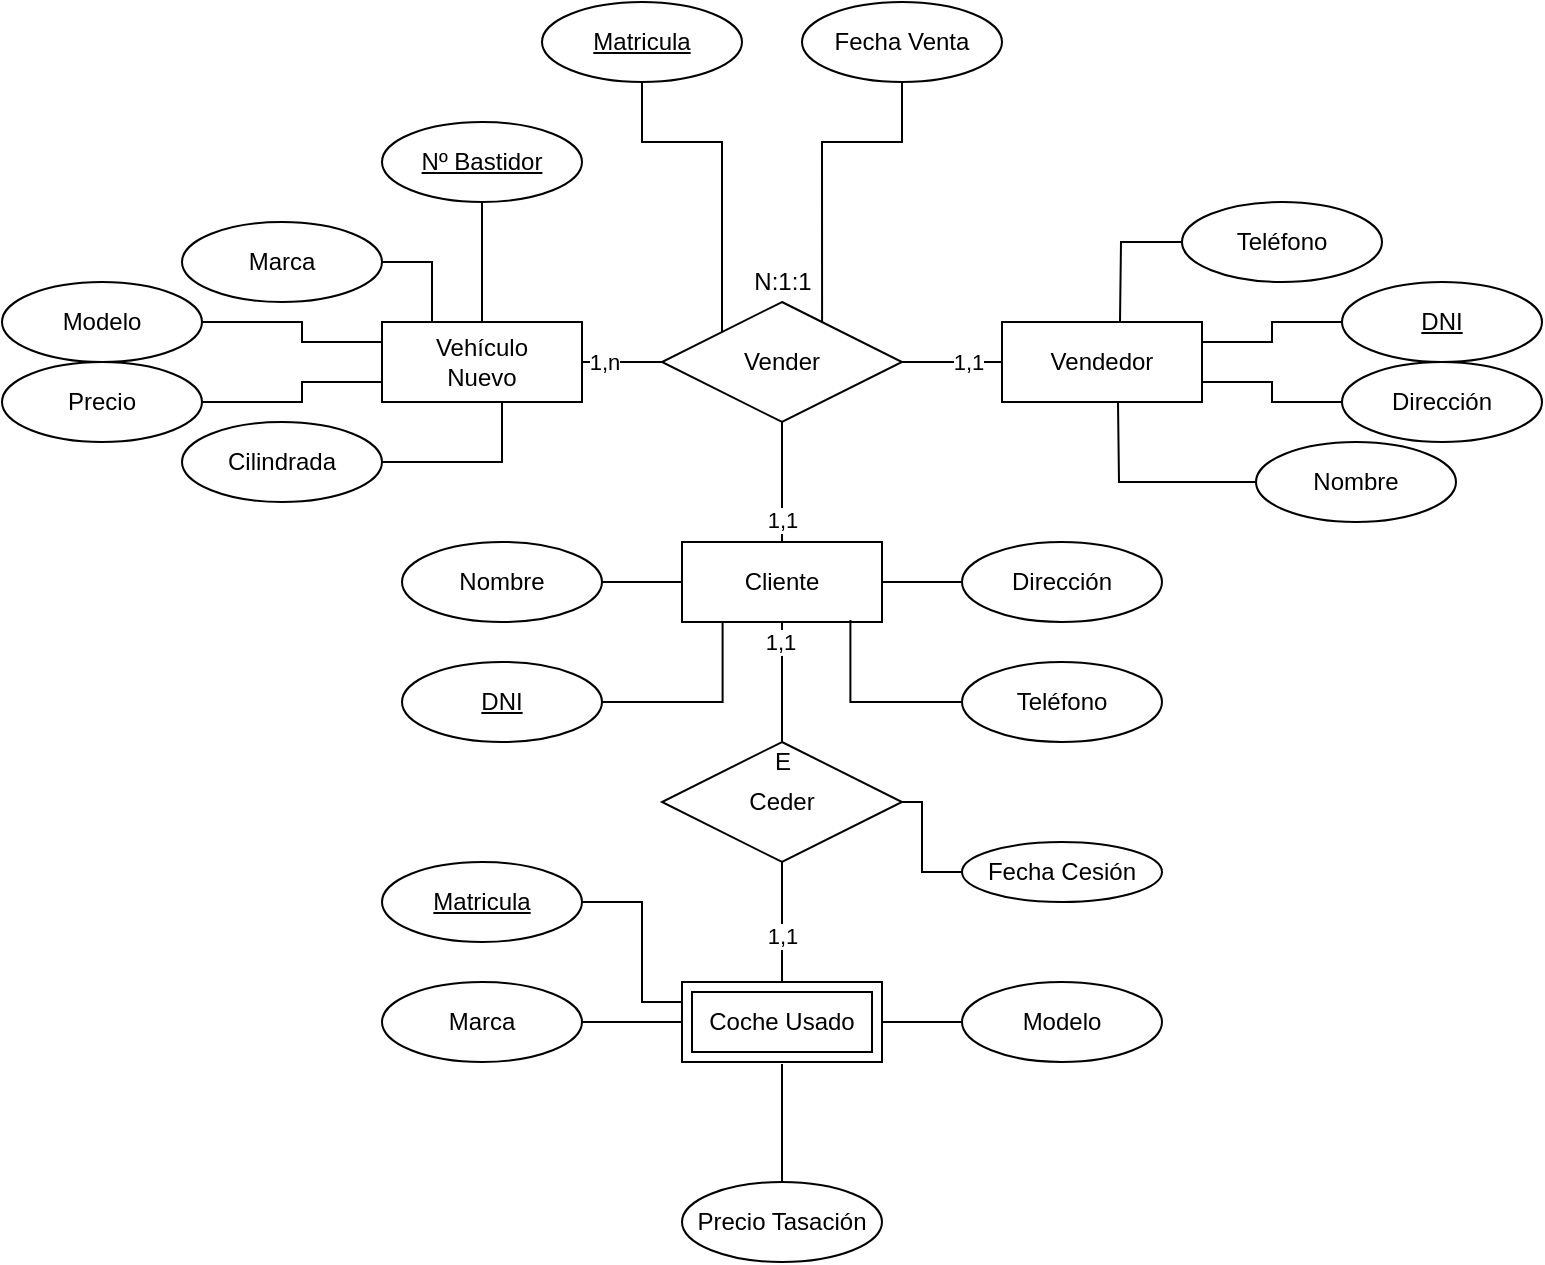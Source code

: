 <mxfile version="15.4.0" type="device"><diagram id="i4PMdJkGiILZ1S2I7r6L" name="Página-1"><mxGraphModel dx="1146" dy="457" grid="1" gridSize="10" guides="1" tooltips="1" connect="1" arrows="1" fold="1" page="1" pageScale="1" pageWidth="827" pageHeight="1169" math="0" shadow="0"><root><mxCell id="0"/><mxCell id="1" parent="0"/><mxCell id="mMbFuqvVUxdPZH41kVX8-2" value="Vehículo&lt;br&gt;Nuevo" style="whiteSpace=wrap;html=1;align=center;" parent="1" vertex="1"><mxGeometry x="240" y="360" width="100" height="40" as="geometry"/></mxCell><mxCell id="mMbFuqvVUxdPZH41kVX8-3" value="Cliente" style="whiteSpace=wrap;html=1;align=center;" parent="1" vertex="1"><mxGeometry x="390" y="470" width="100" height="40" as="geometry"/></mxCell><mxCell id="mMbFuqvVUxdPZH41kVX8-4" value="Vendedor" style="whiteSpace=wrap;html=1;align=center;" parent="1" vertex="1"><mxGeometry x="550" y="360" width="100" height="40" as="geometry"/></mxCell><mxCell id="mMbFuqvVUxdPZH41kVX8-10" value="" style="edgeStyle=orthogonalEdgeStyle;rounded=0;orthogonalLoop=1;jettySize=auto;html=1;endArrow=none;endFill=0;" parent="1" source="mMbFuqvVUxdPZH41kVX8-9" target="mMbFuqvVUxdPZH41kVX8-4" edge="1"><mxGeometry relative="1" as="geometry"/></mxCell><mxCell id="mMbFuqvVUxdPZH41kVX8-64" value="1,1" style="edgeLabel;html=1;align=center;verticalAlign=middle;resizable=0;points=[];" parent="mMbFuqvVUxdPZH41kVX8-10" vertex="1" connectable="0"><mxGeometry x="0.32" y="-1" relative="1" as="geometry"><mxPoint y="-1" as="offset"/></mxGeometry></mxCell><mxCell id="mMbFuqvVUxdPZH41kVX8-11" value="" style="edgeStyle=orthogonalEdgeStyle;rounded=0;orthogonalLoop=1;jettySize=auto;html=1;endArrow=none;endFill=0;" parent="1" source="mMbFuqvVUxdPZH41kVX8-9" target="mMbFuqvVUxdPZH41kVX8-2" edge="1"><mxGeometry relative="1" as="geometry"><Array as="points"><mxPoint x="350" y="380"/><mxPoint x="350" y="380"/></Array></mxGeometry></mxCell><mxCell id="mMbFuqvVUxdPZH41kVX8-63" value="1,n" style="edgeLabel;html=1;align=center;verticalAlign=middle;resizable=0;points=[];" parent="mMbFuqvVUxdPZH41kVX8-11" vertex="1" connectable="0"><mxGeometry x="0.274" relative="1" as="geometry"><mxPoint x="-4" as="offset"/></mxGeometry></mxCell><mxCell id="mMbFuqvVUxdPZH41kVX8-9" value="Vender" style="shape=rhombus;perimeter=rhombusPerimeter;whiteSpace=wrap;html=1;align=center;" parent="1" vertex="1"><mxGeometry x="380" y="350" width="120" height="60" as="geometry"/></mxCell><mxCell id="mMbFuqvVUxdPZH41kVX8-14" value="" style="edgeStyle=orthogonalEdgeStyle;rounded=0;orthogonalLoop=1;jettySize=auto;html=1;endArrow=none;endFill=0;exitX=0.5;exitY=1;exitDx=0;exitDy=0;" parent="1" source="mMbFuqvVUxdPZH41kVX8-9" target="mMbFuqvVUxdPZH41kVX8-3" edge="1"><mxGeometry relative="1" as="geometry"><mxPoint x="350" y="460" as="sourcePoint"/></mxGeometry></mxCell><mxCell id="mMbFuqvVUxdPZH41kVX8-69" value="1,1" style="edgeLabel;html=1;align=center;verticalAlign=middle;resizable=0;points=[];" parent="mMbFuqvVUxdPZH41kVX8-14" vertex="1" connectable="0"><mxGeometry x="0.773" y="-1" relative="1" as="geometry"><mxPoint x="1" y="-4" as="offset"/></mxGeometry></mxCell><mxCell id="mMbFuqvVUxdPZH41kVX8-22" style="edgeStyle=orthogonalEdgeStyle;rounded=0;orthogonalLoop=1;jettySize=auto;html=1;entryX=0;entryY=0.25;entryDx=0;entryDy=0;endArrow=none;endFill=0;exitX=1;exitY=0.5;exitDx=0;exitDy=0;" parent="1" source="mMbFuqvVUxdPZH41kVX8-17" target="mMbFuqvVUxdPZH41kVX8-2" edge="1"><mxGeometry relative="1" as="geometry"><Array as="points"><mxPoint x="200" y="360"/><mxPoint x="200" y="370"/></Array></mxGeometry></mxCell><mxCell id="mMbFuqvVUxdPZH41kVX8-17" value="Modelo" style="ellipse;whiteSpace=wrap;html=1;align=center;" parent="1" vertex="1"><mxGeometry x="50" y="340" width="100" height="40" as="geometry"/></mxCell><mxCell id="mMbFuqvVUxdPZH41kVX8-24" style="edgeStyle=orthogonalEdgeStyle;rounded=0;orthogonalLoop=1;jettySize=auto;html=1;entryX=0.25;entryY=1;entryDx=0;entryDy=0;endArrow=none;endFill=0;" parent="1" source="mMbFuqvVUxdPZH41kVX8-18" target="mMbFuqvVUxdPZH41kVX8-2" edge="1"><mxGeometry relative="1" as="geometry"><Array as="points"><mxPoint x="300" y="430"/><mxPoint x="300" y="400"/></Array></mxGeometry></mxCell><mxCell id="mMbFuqvVUxdPZH41kVX8-18" value="Cilindrada" style="ellipse;whiteSpace=wrap;html=1;align=center;" parent="1" vertex="1"><mxGeometry x="140" y="410" width="100" height="40" as="geometry"/></mxCell><mxCell id="mMbFuqvVUxdPZH41kVX8-23" style="edgeStyle=orthogonalEdgeStyle;rounded=0;orthogonalLoop=1;jettySize=auto;html=1;entryX=0;entryY=0.75;entryDx=0;entryDy=0;endArrow=none;endFill=0;exitX=1;exitY=0.5;exitDx=0;exitDy=0;" parent="1" source="mMbFuqvVUxdPZH41kVX8-19" target="mMbFuqvVUxdPZH41kVX8-2" edge="1"><mxGeometry relative="1" as="geometry"><Array as="points"><mxPoint x="200" y="400"/><mxPoint x="200" y="390"/></Array></mxGeometry></mxCell><mxCell id="mMbFuqvVUxdPZH41kVX8-19" value="Precio" style="ellipse;whiteSpace=wrap;html=1;align=center;" parent="1" vertex="1"><mxGeometry x="50" y="380" width="100" height="40" as="geometry"/></mxCell><mxCell id="mMbFuqvVUxdPZH41kVX8-21" style="edgeStyle=orthogonalEdgeStyle;rounded=0;orthogonalLoop=1;jettySize=auto;html=1;entryX=0.25;entryY=0;entryDx=0;entryDy=0;endArrow=none;endFill=0;" parent="1" source="mMbFuqvVUxdPZH41kVX8-20" target="mMbFuqvVUxdPZH41kVX8-2" edge="1"><mxGeometry relative="1" as="geometry"><Array as="points"><mxPoint x="265" y="330"/></Array></mxGeometry></mxCell><mxCell id="mMbFuqvVUxdPZH41kVX8-20" value="Marca" style="ellipse;whiteSpace=wrap;html=1;align=center;" parent="1" vertex="1"><mxGeometry x="140" y="310" width="100" height="40" as="geometry"/></mxCell><mxCell id="mMbFuqvVUxdPZH41kVX8-29" style="edgeStyle=orthogonalEdgeStyle;rounded=0;orthogonalLoop=1;jettySize=auto;html=1;entryX=0;entryY=0.5;entryDx=0;entryDy=0;endArrow=none;endFill=0;" parent="1" source="mMbFuqvVUxdPZH41kVX8-25" target="mMbFuqvVUxdPZH41kVX8-3" edge="1"><mxGeometry relative="1" as="geometry"/></mxCell><mxCell id="mMbFuqvVUxdPZH41kVX8-25" value="Nombre" style="ellipse;whiteSpace=wrap;html=1;align=center;" parent="1" vertex="1"><mxGeometry x="250" y="470" width="100" height="40" as="geometry"/></mxCell><mxCell id="mMbFuqvVUxdPZH41kVX8-30" style="edgeStyle=orthogonalEdgeStyle;rounded=0;orthogonalLoop=1;jettySize=auto;html=1;entryX=0.203;entryY=1;entryDx=0;entryDy=0;entryPerimeter=0;endArrow=none;endFill=0;" parent="1" source="mMbFuqvVUxdPZH41kVX8-26" target="mMbFuqvVUxdPZH41kVX8-3" edge="1"><mxGeometry relative="1" as="geometry"/></mxCell><mxCell id="mMbFuqvVUxdPZH41kVX8-26" value="DNI" style="ellipse;whiteSpace=wrap;html=1;align=center;fontStyle=4;" parent="1" vertex="1"><mxGeometry x="250" y="530" width="100" height="40" as="geometry"/></mxCell><mxCell id="mMbFuqvVUxdPZH41kVX8-31" style="edgeStyle=orthogonalEdgeStyle;rounded=0;orthogonalLoop=1;jettySize=auto;html=1;endArrow=none;endFill=0;entryX=0.842;entryY=0.975;entryDx=0;entryDy=0;entryPerimeter=0;" parent="1" source="mMbFuqvVUxdPZH41kVX8-27" edge="1" target="mMbFuqvVUxdPZH41kVX8-3"><mxGeometry relative="1" as="geometry"><mxPoint x="455" y="580" as="targetPoint"/></mxGeometry></mxCell><mxCell id="mMbFuqvVUxdPZH41kVX8-27" value="Teléfono" style="ellipse;whiteSpace=wrap;html=1;align=center;" parent="1" vertex="1"><mxGeometry x="530" y="530" width="100" height="40" as="geometry"/></mxCell><mxCell id="mMbFuqvVUxdPZH41kVX8-32" style="edgeStyle=orthogonalEdgeStyle;rounded=0;orthogonalLoop=1;jettySize=auto;html=1;entryX=1;entryY=0.5;entryDx=0;entryDy=0;endArrow=none;endFill=0;exitX=0;exitY=0.5;exitDx=0;exitDy=0;" parent="1" source="mMbFuqvVUxdPZH41kVX8-28" target="mMbFuqvVUxdPZH41kVX8-3" edge="1"><mxGeometry relative="1" as="geometry"><Array as="points"><mxPoint x="520" y="490"/><mxPoint x="520" y="490"/></Array></mxGeometry></mxCell><mxCell id="mMbFuqvVUxdPZH41kVX8-28" value="Dirección" style="ellipse;whiteSpace=wrap;html=1;align=center;" parent="1" vertex="1"><mxGeometry x="530" y="470" width="100" height="40" as="geometry"/></mxCell><mxCell id="mMbFuqvVUxdPZH41kVX8-39" style="edgeStyle=orthogonalEdgeStyle;rounded=0;orthogonalLoop=1;jettySize=auto;html=1;endArrow=none;endFill=0;" parent="1" source="mMbFuqvVUxdPZH41kVX8-33" edge="1"><mxGeometry relative="1" as="geometry"><mxPoint x="608" y="400" as="targetPoint"/></mxGeometry></mxCell><mxCell id="mMbFuqvVUxdPZH41kVX8-33" value="Nombre" style="ellipse;whiteSpace=wrap;html=1;align=center;" parent="1" vertex="1"><mxGeometry x="677" y="420" width="100" height="40" as="geometry"/></mxCell><mxCell id="mMbFuqvVUxdPZH41kVX8-37" value="" style="edgeStyle=orthogonalEdgeStyle;rounded=0;orthogonalLoop=1;jettySize=auto;html=1;endArrow=none;endFill=0;entryX=1;entryY=0.25;entryDx=0;entryDy=0;" parent="1" source="mMbFuqvVUxdPZH41kVX8-34" target="mMbFuqvVUxdPZH41kVX8-4" edge="1"><mxGeometry relative="1" as="geometry"/></mxCell><mxCell id="mMbFuqvVUxdPZH41kVX8-34" value="DNI" style="ellipse;whiteSpace=wrap;html=1;align=center;fontStyle=4;" parent="1" vertex="1"><mxGeometry x="720" y="340" width="100" height="40" as="geometry"/></mxCell><mxCell id="mMbFuqvVUxdPZH41kVX8-40" style="edgeStyle=orthogonalEdgeStyle;rounded=0;orthogonalLoop=1;jettySize=auto;html=1;endArrow=none;endFill=0;" parent="1" source="mMbFuqvVUxdPZH41kVX8-35" edge="1"><mxGeometry relative="1" as="geometry"><mxPoint x="609" y="360" as="targetPoint"/></mxGeometry></mxCell><mxCell id="mMbFuqvVUxdPZH41kVX8-35" value="Teléfono" style="ellipse;whiteSpace=wrap;html=1;align=center;" parent="1" vertex="1"><mxGeometry x="640" y="300" width="100" height="40" as="geometry"/></mxCell><mxCell id="mMbFuqvVUxdPZH41kVX8-38" style="edgeStyle=orthogonalEdgeStyle;rounded=0;orthogonalLoop=1;jettySize=auto;html=1;entryX=1;entryY=0.75;entryDx=0;entryDy=0;endArrow=none;endFill=0;" parent="1" source="mMbFuqvVUxdPZH41kVX8-36" target="mMbFuqvVUxdPZH41kVX8-4" edge="1"><mxGeometry relative="1" as="geometry"/></mxCell><mxCell id="mMbFuqvVUxdPZH41kVX8-36" value="Dirección" style="ellipse;whiteSpace=wrap;html=1;align=center;" parent="1" vertex="1"><mxGeometry x="720" y="380" width="100" height="40" as="geometry"/></mxCell><mxCell id="mMbFuqvVUxdPZH41kVX8-42" value="" style="edgeStyle=orthogonalEdgeStyle;rounded=0;orthogonalLoop=1;jettySize=auto;html=1;endArrow=none;endFill=0;" parent="1" source="mMbFuqvVUxdPZH41kVX8-41" edge="1"><mxGeometry relative="1" as="geometry"><mxPoint x="440" y="510" as="targetPoint"/></mxGeometry></mxCell><mxCell id="mMbFuqvVUxdPZH41kVX8-71" value="1,1" style="edgeLabel;html=1;align=center;verticalAlign=middle;resizable=0;points=[];" parent="mMbFuqvVUxdPZH41kVX8-42" vertex="1" connectable="0"><mxGeometry x="0.68" y="1" relative="1" as="geometry"><mxPoint as="offset"/></mxGeometry></mxCell><mxCell id="mMbFuqvVUxdPZH41kVX8-41" value="Ceder" style="shape=rhombus;perimeter=rhombusPerimeter;whiteSpace=wrap;html=1;align=center;" parent="1" vertex="1"><mxGeometry x="380" y="570" width="120" height="60" as="geometry"/></mxCell><mxCell id="mMbFuqvVUxdPZH41kVX8-45" value="" style="edgeStyle=orthogonalEdgeStyle;rounded=0;orthogonalLoop=1;jettySize=auto;html=1;endArrow=none;endFill=0;" parent="1" source="mMbFuqvVUxdPZH41kVX8-44" target="mMbFuqvVUxdPZH41kVX8-41" edge="1"><mxGeometry relative="1" as="geometry"/></mxCell><mxCell id="mMbFuqvVUxdPZH41kVX8-70" value="1,1" style="edgeLabel;html=1;align=center;verticalAlign=middle;resizable=0;points=[];" parent="mMbFuqvVUxdPZH41kVX8-45" vertex="1" connectable="0"><mxGeometry x="-0.217" relative="1" as="geometry"><mxPoint as="offset"/></mxGeometry></mxCell><mxCell id="mMbFuqvVUxdPZH41kVX8-44" value="Coche Usado" style="shape=ext;margin=3;double=1;whiteSpace=wrap;html=1;align=center;" parent="1" vertex="1"><mxGeometry x="390" y="690" width="100" height="40" as="geometry"/></mxCell><mxCell id="mMbFuqvVUxdPZH41kVX8-47" value="" style="edgeStyle=orthogonalEdgeStyle;rounded=0;orthogonalLoop=1;jettySize=auto;html=1;endArrow=none;endFill=0;exitX=1;exitY=0.5;exitDx=0;exitDy=0;entryX=0;entryY=0.25;entryDx=0;entryDy=0;" parent="1" source="mMbFuqvVUxdPZH41kVX8-46" target="mMbFuqvVUxdPZH41kVX8-44" edge="1"><mxGeometry relative="1" as="geometry"><Array as="points"><mxPoint x="370" y="650"/><mxPoint x="370" y="700"/></Array><mxPoint x="910" y="600" as="sourcePoint"/></mxGeometry></mxCell><mxCell id="mMbFuqvVUxdPZH41kVX8-46" value="Matricula" style="ellipse;whiteSpace=wrap;html=1;align=center;fontStyle=4;" parent="1" vertex="1"><mxGeometry x="240" y="630" width="100" height="40" as="geometry"/></mxCell><mxCell id="mMbFuqvVUxdPZH41kVX8-52" style="edgeStyle=orthogonalEdgeStyle;rounded=0;orthogonalLoop=1;jettySize=auto;html=1;endArrow=none;endFill=0;entryX=1;entryY=0.5;entryDx=0;entryDy=0;" parent="1" source="mMbFuqvVUxdPZH41kVX8-48" edge="1" target="mMbFuqvVUxdPZH41kVX8-44"><mxGeometry relative="1" as="geometry"><mxPoint x="851" y="650" as="targetPoint"/></mxGeometry></mxCell><mxCell id="mMbFuqvVUxdPZH41kVX8-48" value="Modelo" style="ellipse;whiteSpace=wrap;html=1;align=center;" parent="1" vertex="1"><mxGeometry x="530" y="690" width="100" height="40" as="geometry"/></mxCell><mxCell id="mMbFuqvVUxdPZH41kVX8-51" style="edgeStyle=orthogonalEdgeStyle;rounded=0;orthogonalLoop=1;jettySize=auto;html=1;entryX=0;entryY=0.5;entryDx=0;entryDy=0;endArrow=none;endFill=0;" parent="1" source="mMbFuqvVUxdPZH41kVX8-49" target="mMbFuqvVUxdPZH41kVX8-44" edge="1"><mxGeometry relative="1" as="geometry"/></mxCell><mxCell id="mMbFuqvVUxdPZH41kVX8-49" value="Marca" style="ellipse;whiteSpace=wrap;html=1;align=center;" parent="1" vertex="1"><mxGeometry x="240" y="690" width="100" height="40" as="geometry"/></mxCell><mxCell id="mMbFuqvVUxdPZH41kVX8-53" style="edgeStyle=orthogonalEdgeStyle;rounded=0;orthogonalLoop=1;jettySize=auto;html=1;endArrow=none;endFill=0;" parent="1" source="mMbFuqvVUxdPZH41kVX8-50" edge="1"><mxGeometry relative="1" as="geometry"><Array as="points"><mxPoint x="440" y="740"/><mxPoint x="440" y="740"/></Array><mxPoint x="440" y="731" as="targetPoint"/></mxGeometry></mxCell><mxCell id="mMbFuqvVUxdPZH41kVX8-50" value="Precio Tasación" style="ellipse;whiteSpace=wrap;html=1;align=center;" parent="1" vertex="1"><mxGeometry x="390" y="790" width="100" height="40" as="geometry"/></mxCell><mxCell id="mMbFuqvVUxdPZH41kVX8-56" style="edgeStyle=orthogonalEdgeStyle;rounded=0;orthogonalLoop=1;jettySize=auto;html=1;entryX=0;entryY=0;entryDx=0;entryDy=0;endArrow=none;endFill=0;exitX=0.5;exitY=1;exitDx=0;exitDy=0;" parent="1" source="mMbFuqvVUxdPZH41kVX8-54" target="mMbFuqvVUxdPZH41kVX8-9" edge="1"><mxGeometry relative="1" as="geometry"><Array as="points"><mxPoint x="370" y="270"/><mxPoint x="410" y="270"/></Array></mxGeometry></mxCell><mxCell id="mMbFuqvVUxdPZH41kVX8-54" value="&lt;u&gt;Matricula&lt;/u&gt;" style="ellipse;whiteSpace=wrap;html=1;align=center;" parent="1" vertex="1"><mxGeometry x="320" y="200" width="100" height="40" as="geometry"/></mxCell><mxCell id="mMbFuqvVUxdPZH41kVX8-57" style="edgeStyle=orthogonalEdgeStyle;rounded=0;orthogonalLoop=1;jettySize=auto;html=1;endArrow=none;endFill=0;exitX=0.5;exitY=1;exitDx=0;exitDy=0;entryX=0.667;entryY=0.167;entryDx=0;entryDy=0;entryPerimeter=0;" parent="1" source="mMbFuqvVUxdPZH41kVX8-55" target="mMbFuqvVUxdPZH41kVX8-9" edge="1"><mxGeometry relative="1" as="geometry"><Array as="points"><mxPoint x="485" y="270"/><mxPoint x="460" y="270"/><mxPoint x="460" y="350"/></Array><mxPoint x="459" y="360" as="targetPoint"/></mxGeometry></mxCell><mxCell id="mMbFuqvVUxdPZH41kVX8-55" value="Fecha Venta" style="ellipse;whiteSpace=wrap;html=1;align=center;" parent="1" vertex="1"><mxGeometry x="450" y="200" width="100" height="40" as="geometry"/></mxCell><mxCell id="mMbFuqvVUxdPZH41kVX8-59" value="" style="edgeStyle=orthogonalEdgeStyle;rounded=0;orthogonalLoop=1;jettySize=auto;html=1;endArrow=none;endFill=0;" parent="1" source="mMbFuqvVUxdPZH41kVX8-58" target="mMbFuqvVUxdPZH41kVX8-41" edge="1"><mxGeometry relative="1" as="geometry"/></mxCell><mxCell id="mMbFuqvVUxdPZH41kVX8-58" value="Fecha Cesión" style="ellipse;whiteSpace=wrap;html=1;align=center;" parent="1" vertex="1"><mxGeometry x="530" y="620" width="100" height="30" as="geometry"/></mxCell><mxCell id="mMbFuqvVUxdPZH41kVX8-65" value="N:1:1" style="text;html=1;align=center;verticalAlign=middle;resizable=0;points=[];autosize=1;strokeColor=none;fillColor=none;" parent="1" vertex="1"><mxGeometry x="420" y="330" width="40" height="20" as="geometry"/></mxCell><mxCell id="mMbFuqvVUxdPZH41kVX8-66" value="E" style="text;html=1;align=center;verticalAlign=middle;resizable=0;points=[];autosize=1;strokeColor=none;fillColor=none;" parent="1" vertex="1"><mxGeometry x="430" y="570" width="20" height="20" as="geometry"/></mxCell><mxCell id="LmkjJG9MWOWSG2QNYYhn-14" value="" style="edgeStyle=orthogonalEdgeStyle;rounded=0;orthogonalLoop=1;jettySize=auto;html=1;endArrow=none;endFill=0;" edge="1" parent="1" source="LmkjJG9MWOWSG2QNYYhn-13" target="mMbFuqvVUxdPZH41kVX8-2"><mxGeometry relative="1" as="geometry"/></mxCell><mxCell id="LmkjJG9MWOWSG2QNYYhn-13" value="Nº Bastidor" style="ellipse;whiteSpace=wrap;html=1;align=center;fontStyle=4;" vertex="1" parent="1"><mxGeometry x="240" y="260" width="100" height="40" as="geometry"/></mxCell></root></mxGraphModel></diagram></mxfile>
